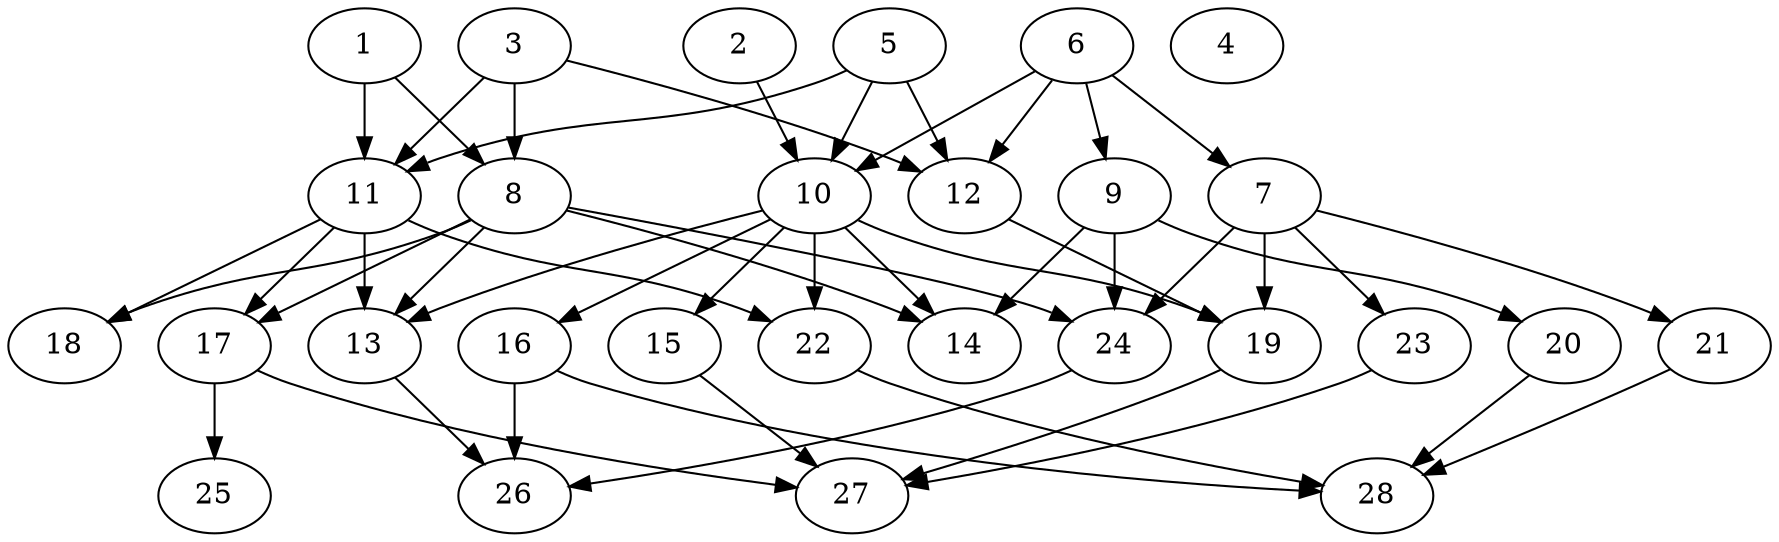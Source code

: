 // DAG (tier=2-normal, mode=compute, n=28, ccr=0.384, fat=0.659, density=0.458, regular=0.439, jump=0.180, mindata=524288, maxdata=8388608)
// DAG automatically generated by daggen at Sun Aug 24 16:33:33 2025
// /home/ermia/Project/Environments/daggen/bin/daggen --dot --ccr 0.384 --fat 0.659 --regular 0.439 --density 0.458 --jump 0.180 --mindata 524288 --maxdata 8388608 -n 28 
digraph G {
  1 [size="297469753134013218816", alpha="0.11", expect_size="148734876567006609408"]
  1 -> 8 [size ="356493702463488"]
  1 -> 11 [size ="356493702463488"]
  2 [size="675221225659436", alpha="0.10", expect_size="337610612829718"]
  2 -> 10 [size ="15130104430592"]
  3 [size="64364655342539872", alpha="0.09", expect_size="32182327671269936"]
  3 -> 8 [size ="81083286683648"]
  3 -> 11 [size ="81083286683648"]
  3 -> 12 [size ="81083286683648"]
  4 [size="44053402083525656576", alpha="0.13", expect_size="22026701041762828288"]
  5 [size="403785298973628039168", alpha="0.09", expect_size="201892649486814019584"]
  5 -> 10 [size ="437042483822592"]
  5 -> 11 [size ="437042483822592"]
  5 -> 12 [size ="437042483822592"]
  6 [size="174776489388371", alpha="0.06", expect_size="87388244694185"]
  6 -> 7 [size ="15675699494912"]
  6 -> 9 [size ="15675699494912"]
  6 -> 10 [size ="15675699494912"]
  6 -> 12 [size ="15675699494912"]
  7 [size="31617807056977788928", alpha="0.12", expect_size="15808903528488894464"]
  7 -> 19 [size ="79991618404352"]
  7 -> 21 [size ="79991618404352"]
  7 -> 23 [size ="79991618404352"]
  7 -> 24 [size ="79991618404352"]
  8 [size="15502322469699584000", alpha="0.01", expect_size="7751161234849792000"]
  8 -> 13 [size ="49737944268800"]
  8 -> 14 [size ="49737944268800"]
  8 -> 17 [size ="49737944268800"]
  8 -> 18 [size ="49737944268800"]
  8 -> 24 [size ="49737944268800"]
  9 [size="336280017479772667904", alpha="0.19", expect_size="168140008739886333952"]
  9 -> 14 [size ="386863147778048"]
  9 -> 20 [size ="386863147778048"]
  9 -> 24 [size ="386863147778048"]
  10 [size="83533602520062000", alpha="0.16", expect_size="41766801260031000"]
  10 -> 13 [size ="138274458828800"]
  10 -> 14 [size ="138274458828800"]
  10 -> 15 [size ="138274458828800"]
  10 -> 16 [size ="138274458828800"]
  10 -> 19 [size ="138274458828800"]
  10 -> 22 [size ="138274458828800"]
  11 [size="21631443186393022464", alpha="0.13", expect_size="10815721593196511232"]
  11 -> 13 [size ="62107919843328"]
  11 -> 17 [size ="62107919843328"]
  11 -> 18 [size ="62107919843328"]
  11 -> 22 [size ="62107919843328"]
  12 [size="6976454853660770304", alpha="0.01", expect_size="3488227426830385152"]
  12 -> 19 [size ="29208763957248"]
  13 [size="1294964189144496128", alpha="0.02", expect_size="647482094572248064"]
  13 -> 26 [size ="528448489521152"]
  14 [size="395286591882513088512", alpha="0.04", expect_size="197643295941256544256"]
  15 [size="1102071586631880", alpha="0.10", expect_size="551035793315940"]
  15 -> 27 [size ="46050513518592"]
  16 [size="20501997267173380", alpha="0.20", expect_size="10250998633586690"]
  16 -> 26 [size ="27512293818368"]
  16 -> 28 [size ="27512293818368"]
  17 [size="565153088274826264576", alpha="0.09", expect_size="282576544137413132288"]
  17 -> 25 [size ="546848959889408"]
  17 -> 27 [size ="546848959889408"]
  18 [size="9372790499150135296", alpha="0.10", expect_size="4686395249575067648"]
  19 [size="3139843357933568000", alpha="0.06", expect_size="1569921678966784000"]
  19 -> 27 [size ="17153864499200"]
  20 [size="801354717935986944", alpha="0.18", expect_size="400677358967993472"]
  20 -> 28 [size ="497618971000832"]
  21 [size="3658602794845096", alpha="0.03", expect_size="1829301397422548"]
  21 -> 28 [size ="64690671583232"]
  22 [size="4867364432642048000", alpha="0.08", expect_size="2433682216321024000"]
  22 -> 28 [size ="22976607027200"]
  23 [size="4469160863827552", alpha="0.16", expect_size="2234580431913776"]
  23 -> 27 [size ="247884171706368"]
  24 [size="36655775039163990016", alpha="0.07", expect_size="18327887519581995008"]
  24 -> 26 [size ="88277818277888"]
  25 [size="7502413485149895", alpha="0.14", expect_size="3751206742574947"]
  26 [size="77355610781980", alpha="0.04", expect_size="38677805390990"]
  27 [size="4943020004193122", alpha="0.09", expect_size="2471510002096561"]
  28 [size="979745611778019456", alpha="0.03", expect_size="489872805889009728"]
}